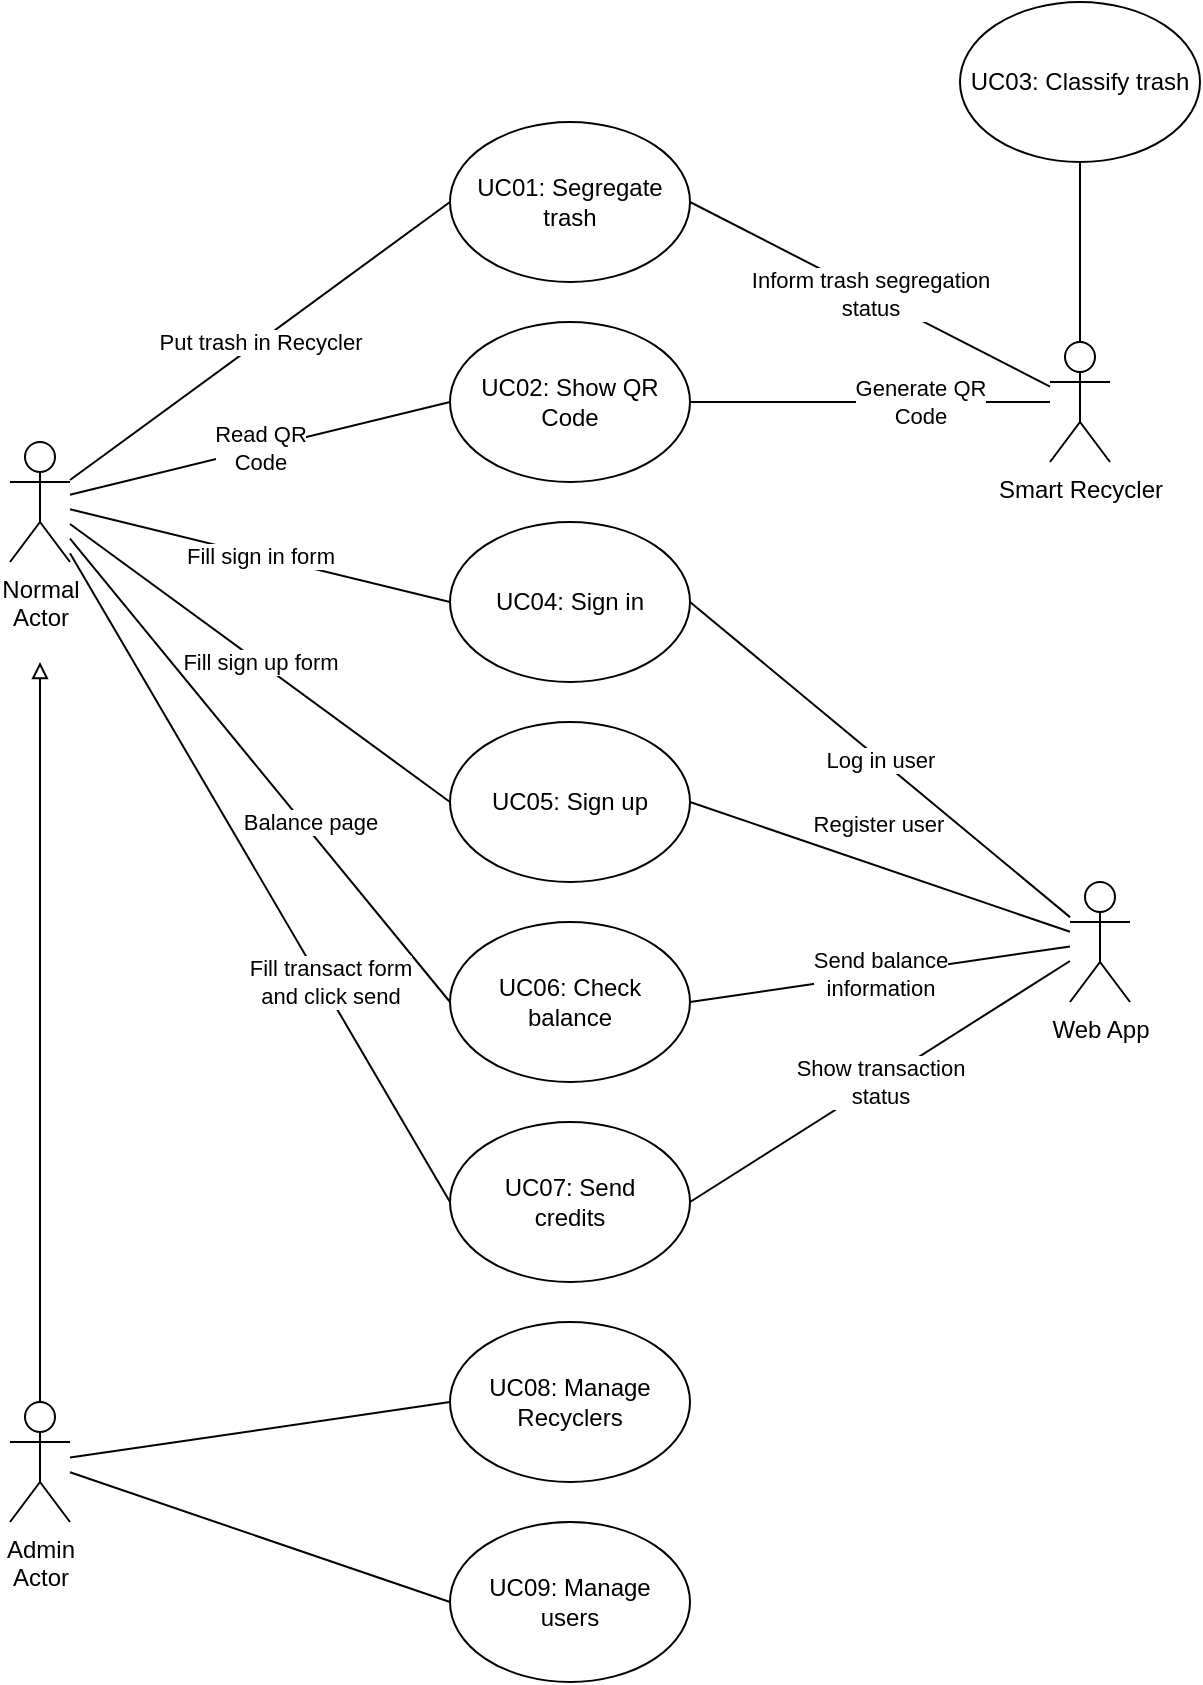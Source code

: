 <mxfile version="17.5.0" type="device" pages="2"><diagram id="uZj0L6tEhJHGp6rT_MKF" name="Use Case Diagram"><mxGraphModel dx="862" dy="1556" grid="1" gridSize="10" guides="1" tooltips="1" connect="1" arrows="1" fold="1" page="1" pageScale="1" pageWidth="850" pageHeight="1100" math="0" shadow="0"><root><mxCell id="0"/><mxCell id="1" parent="0"/><mxCell id="bv2lHqcKqA5FR6PEWT47-4" value="Put trash in Recycler" style="rounded=0;orthogonalLoop=1;jettySize=auto;html=1;entryX=0;entryY=0.5;entryDx=0;entryDy=0;endArrow=none;endFill=0;" edge="1" parent="1" source="bv2lHqcKqA5FR6PEWT47-1" target="bv2lHqcKqA5FR6PEWT47-2"><mxGeometry relative="1" as="geometry"/></mxCell><mxCell id="bv2lHqcKqA5FR6PEWT47-9" value="Read QR&lt;br&gt;Code" style="edgeStyle=none;rounded=0;orthogonalLoop=1;jettySize=auto;html=1;entryX=0;entryY=0.5;entryDx=0;entryDy=0;endArrow=none;endFill=0;" edge="1" parent="1" source="bv2lHqcKqA5FR6PEWT47-1" target="bv2lHqcKqA5FR6PEWT47-7"><mxGeometry relative="1" as="geometry"/></mxCell><mxCell id="bv2lHqcKqA5FR6PEWT47-25" value="Fill sign in form" style="edgeStyle=none;rounded=0;orthogonalLoop=1;jettySize=auto;html=1;entryX=0;entryY=0.5;entryDx=0;entryDy=0;startArrow=none;startFill=0;endArrow=none;endFill=0;" edge="1" parent="1" source="bv2lHqcKqA5FR6PEWT47-1" target="bv2lHqcKqA5FR6PEWT47-21"><mxGeometry relative="1" as="geometry"/></mxCell><mxCell id="bv2lHqcKqA5FR6PEWT47-26" value="Fill sign up form" style="edgeStyle=none;rounded=0;orthogonalLoop=1;jettySize=auto;html=1;entryX=0;entryY=0.5;entryDx=0;entryDy=0;startArrow=none;startFill=0;endArrow=none;endFill=0;" edge="1" parent="1" source="bv2lHqcKqA5FR6PEWT47-1" target="bv2lHqcKqA5FR6PEWT47-11"><mxGeometry relative="1" as="geometry"/></mxCell><mxCell id="bv2lHqcKqA5FR6PEWT47-27" value="Balance page" style="edgeStyle=none;rounded=0;orthogonalLoop=1;jettySize=auto;html=1;entryX=0;entryY=0.5;entryDx=0;entryDy=0;startArrow=none;startFill=0;endArrow=none;endFill=0;" edge="1" parent="1" source="bv2lHqcKqA5FR6PEWT47-1" target="bv2lHqcKqA5FR6PEWT47-22"><mxGeometry x="0.239" y="3" relative="1" as="geometry"><mxPoint as="offset"/></mxGeometry></mxCell><mxCell id="bv2lHqcKqA5FR6PEWT47-31" value="Fill transact form&lt;br&gt;and click send" style="edgeStyle=none;rounded=0;orthogonalLoop=1;jettySize=auto;html=1;entryX=0;entryY=0.5;entryDx=0;entryDy=0;startArrow=none;startFill=0;endArrow=none;endFill=0;" edge="1" parent="1" source="bv2lHqcKqA5FR6PEWT47-1" target="bv2lHqcKqA5FR6PEWT47-30"><mxGeometry x="0.334" y="4" relative="1" as="geometry"><mxPoint as="offset"/></mxGeometry></mxCell><mxCell id="bv2lHqcKqA5FR6PEWT47-1" value="Normal&lt;br&gt;Actor" style="shape=umlActor;verticalLabelPosition=bottom;verticalAlign=top;html=1;outlineConnect=0;" vertex="1" parent="1"><mxGeometry x="180" y="210" width="30" height="60" as="geometry"/></mxCell><mxCell id="bv2lHqcKqA5FR6PEWT47-2" value="UC01: Segregate trash" style="ellipse;whiteSpace=wrap;html=1;" vertex="1" parent="1"><mxGeometry x="400" y="50" width="120" height="80" as="geometry"/></mxCell><mxCell id="bv2lHqcKqA5FR6PEWT47-6" value="Inform trash segregation&lt;br&gt;status" style="edgeStyle=none;rounded=0;orthogonalLoop=1;jettySize=auto;html=1;entryX=1;entryY=0.5;entryDx=0;entryDy=0;endArrow=none;endFill=0;" edge="1" parent="1" source="bv2lHqcKqA5FR6PEWT47-3" target="bv2lHqcKqA5FR6PEWT47-2"><mxGeometry relative="1" as="geometry"/></mxCell><mxCell id="bv2lHqcKqA5FR6PEWT47-8" style="edgeStyle=none;rounded=0;orthogonalLoop=1;jettySize=auto;html=1;entryX=1;entryY=0.5;entryDx=0;entryDy=0;endArrow=none;endFill=0;" edge="1" parent="1" source="bv2lHqcKqA5FR6PEWT47-3" target="bv2lHqcKqA5FR6PEWT47-7"><mxGeometry relative="1" as="geometry"/></mxCell><mxCell id="bv2lHqcKqA5FR6PEWT47-10" value="Generate QR&lt;br&gt;Code" style="edgeLabel;html=1;align=center;verticalAlign=middle;resizable=0;points=[];" vertex="1" connectable="0" parent="bv2lHqcKqA5FR6PEWT47-8"><mxGeometry x="-0.278" relative="1" as="geometry"><mxPoint as="offset"/></mxGeometry></mxCell><mxCell id="bv2lHqcKqA5FR6PEWT47-16" style="edgeStyle=none;rounded=0;orthogonalLoop=1;jettySize=auto;html=1;endArrow=none;endFill=0;" edge="1" parent="1" source="bv2lHqcKqA5FR6PEWT47-3" target="bv2lHqcKqA5FR6PEWT47-15"><mxGeometry relative="1" as="geometry"/></mxCell><mxCell id="bv2lHqcKqA5FR6PEWT47-3" value="Smart Recycler" style="shape=umlActor;verticalLabelPosition=bottom;verticalAlign=top;html=1;outlineConnect=0;" vertex="1" parent="1"><mxGeometry x="700" y="160" width="30" height="60" as="geometry"/></mxCell><mxCell id="bv2lHqcKqA5FR6PEWT47-7" value="UC02: Show QR Code" style="ellipse;whiteSpace=wrap;html=1;" vertex="1" parent="1"><mxGeometry x="400" y="150" width="120" height="80" as="geometry"/></mxCell><mxCell id="bv2lHqcKqA5FR6PEWT47-17" style="edgeStyle=none;rounded=0;orthogonalLoop=1;jettySize=auto;html=1;exitX=1;exitY=0.5;exitDx=0;exitDy=0;endArrow=none;endFill=0;" edge="1" parent="1" source="bv2lHqcKqA5FR6PEWT47-11" target="bv2lHqcKqA5FR6PEWT47-13"><mxGeometry relative="1" as="geometry"/></mxCell><mxCell id="bv2lHqcKqA5FR6PEWT47-18" value="&lt;span style=&quot;color: rgb(0, 0, 0); font-family: helvetica; font-size: 11px; font-style: normal; font-weight: 400; letter-spacing: normal; text-align: center; text-indent: 0px; text-transform: none; word-spacing: 0px; background-color: rgb(255, 255, 255); display: inline; float: none;&quot;&gt;Register user&lt;/span&gt;" style="edgeLabel;html=1;align=center;verticalAlign=middle;resizable=0;points=[];" vertex="1" connectable="0" parent="bv2lHqcKqA5FR6PEWT47-17"><mxGeometry x="-0.345" relative="1" as="geometry"><mxPoint x="31" y="-11" as="offset"/></mxGeometry></mxCell><mxCell id="bv2lHqcKqA5FR6PEWT47-11" value="UC05: Sign&amp;nbsp;up" style="ellipse;whiteSpace=wrap;html=1;" vertex="1" parent="1"><mxGeometry x="400" y="350" width="120" height="80" as="geometry"/></mxCell><mxCell id="bv2lHqcKqA5FR6PEWT47-24" value="Log in user" style="edgeStyle=none;rounded=0;orthogonalLoop=1;jettySize=auto;html=1;entryX=1;entryY=0.5;entryDx=0;entryDy=0;startArrow=none;startFill=0;endArrow=none;endFill=0;" edge="1" parent="1" source="bv2lHqcKqA5FR6PEWT47-13" target="bv2lHqcKqA5FR6PEWT47-21"><mxGeometry relative="1" as="geometry"/></mxCell><mxCell id="bv2lHqcKqA5FR6PEWT47-29" value="Send balance&lt;br&gt;information" style="edgeStyle=none;rounded=0;orthogonalLoop=1;jettySize=auto;html=1;entryX=1;entryY=0.5;entryDx=0;entryDy=0;startArrow=none;startFill=0;endArrow=none;endFill=0;" edge="1" parent="1" source="bv2lHqcKqA5FR6PEWT47-13" target="bv2lHqcKqA5FR6PEWT47-22"><mxGeometry relative="1" as="geometry"/></mxCell><mxCell id="bv2lHqcKqA5FR6PEWT47-39" value="Show transaction&lt;br&gt;status" style="edgeStyle=none;rounded=0;orthogonalLoop=1;jettySize=auto;html=1;entryX=1;entryY=0.5;entryDx=0;entryDy=0;startArrow=none;startFill=0;endArrow=none;endFill=0;" edge="1" parent="1" source="bv2lHqcKqA5FR6PEWT47-13" target="bv2lHqcKqA5FR6PEWT47-30"><mxGeometry relative="1" as="geometry"/></mxCell><mxCell id="bv2lHqcKqA5FR6PEWT47-13" value="Web App" style="shape=umlActor;verticalLabelPosition=bottom;verticalAlign=top;html=1;outlineConnect=0;" vertex="1" parent="1"><mxGeometry x="710" y="430" width="30" height="60" as="geometry"/></mxCell><mxCell id="bv2lHqcKqA5FR6PEWT47-15" value="UC03: Classify trash" style="ellipse;whiteSpace=wrap;html=1;" vertex="1" parent="1"><mxGeometry x="655" y="-10" width="120" height="80" as="geometry"/></mxCell><mxCell id="bv2lHqcKqA5FR6PEWT47-21" value="UC04: Sign in" style="ellipse;whiteSpace=wrap;html=1;" vertex="1" parent="1"><mxGeometry x="400" y="250" width="120" height="80" as="geometry"/></mxCell><mxCell id="bv2lHqcKqA5FR6PEWT47-22" value="UC06: Check&lt;br&gt;balance" style="ellipse;whiteSpace=wrap;html=1;" vertex="1" parent="1"><mxGeometry x="400" y="450" width="120" height="80" as="geometry"/></mxCell><mxCell id="bv2lHqcKqA5FR6PEWT47-30" value="UC07: Send&lt;br&gt;credits" style="ellipse;whiteSpace=wrap;html=1;" vertex="1" parent="1"><mxGeometry x="400" y="550" width="120" height="80" as="geometry"/></mxCell><mxCell id="bv2lHqcKqA5FR6PEWT47-33" value="UC08: Manage&lt;br&gt;Recyclers" style="ellipse;whiteSpace=wrap;html=1;" vertex="1" parent="1"><mxGeometry x="400" y="650" width="120" height="80" as="geometry"/></mxCell><mxCell id="bv2lHqcKqA5FR6PEWT47-34" value="UC09: Manage&lt;br&gt;users" style="ellipse;whiteSpace=wrap;html=1;" vertex="1" parent="1"><mxGeometry x="400" y="750" width="120" height="80" as="geometry"/></mxCell><mxCell id="bv2lHqcKqA5FR6PEWT47-36" style="edgeStyle=none;rounded=0;orthogonalLoop=1;jettySize=auto;html=1;startArrow=none;startFill=0;endArrow=block;endFill=0;" edge="1" parent="1" source="bv2lHqcKqA5FR6PEWT47-35"><mxGeometry relative="1" as="geometry"><mxPoint x="195" y="320" as="targetPoint"/></mxGeometry></mxCell><mxCell id="bv2lHqcKqA5FR6PEWT47-37" style="edgeStyle=none;rounded=0;orthogonalLoop=1;jettySize=auto;html=1;entryX=0;entryY=0.5;entryDx=0;entryDy=0;startArrow=none;startFill=0;endArrow=none;endFill=0;" edge="1" parent="1" source="bv2lHqcKqA5FR6PEWT47-35" target="bv2lHqcKqA5FR6PEWT47-33"><mxGeometry relative="1" as="geometry"/></mxCell><mxCell id="bv2lHqcKqA5FR6PEWT47-38" style="edgeStyle=none;rounded=0;orthogonalLoop=1;jettySize=auto;html=1;entryX=0;entryY=0.5;entryDx=0;entryDy=0;startArrow=none;startFill=0;endArrow=none;endFill=0;" edge="1" parent="1" source="bv2lHqcKqA5FR6PEWT47-35" target="bv2lHqcKqA5FR6PEWT47-34"><mxGeometry relative="1" as="geometry"/></mxCell><mxCell id="bv2lHqcKqA5FR6PEWT47-35" value="Admin&lt;br&gt;Actor" style="shape=umlActor;verticalLabelPosition=bottom;verticalAlign=top;html=1;outlineConnect=0;" vertex="1" parent="1"><mxGeometry x="180" y="690" width="30" height="60" as="geometry"/></mxCell></root></mxGraphModel></diagram><diagram id="1oELfqXzq819IAI7ptCb" name="ER Diagram"><mxGraphModel dx="843" dy="524" grid="1" gridSize="10" guides="1" tooltips="1" connect="1" arrows="1" fold="1" page="1" pageScale="1" pageWidth="850" pageHeight="1100" math="0" shadow="0"><root><mxCell id="0"/><mxCell id="1" parent="0"/><mxCell id="t6aFlJx0h8vikKU0AEE8-4" value="Users" style="shape=table;startSize=30;container=1;collapsible=1;childLayout=tableLayout;fixedRows=1;rowLines=0;fontStyle=1;align=center;resizeLast=1;" vertex="1" parent="1"><mxGeometry x="110" y="160" width="330" height="160" as="geometry"><mxRectangle x="70" y="180" width="60" height="30" as="alternateBounds"/></mxGeometry></mxCell><mxCell id="t6aFlJx0h8vikKU0AEE8-5" value="" style="shape=tableRow;horizontal=0;startSize=0;swimlaneHead=0;swimlaneBody=0;fillColor=none;collapsible=0;dropTarget=0;points=[[0,0.5],[1,0.5]];portConstraint=eastwest;top=0;left=0;right=0;bottom=1;" vertex="1" parent="t6aFlJx0h8vikKU0AEE8-4"><mxGeometry y="30" width="330" height="30" as="geometry"/></mxCell><mxCell id="t6aFlJx0h8vikKU0AEE8-6" value="PK" style="shape=partialRectangle;connectable=0;fillColor=none;top=0;left=0;bottom=0;right=0;fontStyle=1;overflow=hidden;" vertex="1" parent="t6aFlJx0h8vikKU0AEE8-5"><mxGeometry width="30" height="30" as="geometry"><mxRectangle width="30" height="30" as="alternateBounds"/></mxGeometry></mxCell><mxCell id="t6aFlJx0h8vikKU0AEE8-7" value="username" style="shape=partialRectangle;connectable=0;fillColor=none;top=0;left=0;bottom=0;right=0;align=left;spacingLeft=6;fontStyle=5;overflow=hidden;" vertex="1" parent="t6aFlJx0h8vikKU0AEE8-5"><mxGeometry x="30" width="150" height="30" as="geometry"><mxRectangle width="150" height="30" as="alternateBounds"/></mxGeometry></mxCell><mxCell id="t6aFlJx0h8vikKU0AEE8-33" value="VARCHAR(200)" style="shape=partialRectangle;connectable=0;fillColor=none;top=0;left=0;bottom=0;right=0;align=left;spacingLeft=6;fontStyle=5;overflow=hidden;" vertex="1" parent="t6aFlJx0h8vikKU0AEE8-5"><mxGeometry x="180" width="150" height="30" as="geometry"><mxRectangle width="150" height="30" as="alternateBounds"/></mxGeometry></mxCell><mxCell id="t6aFlJx0h8vikKU0AEE8-8" value="" style="shape=tableRow;horizontal=0;startSize=0;swimlaneHead=0;swimlaneBody=0;fillColor=none;collapsible=0;dropTarget=0;points=[[0,0.5],[1,0.5]];portConstraint=eastwest;top=0;left=0;right=0;bottom=0;" vertex="1" parent="t6aFlJx0h8vikKU0AEE8-4"><mxGeometry y="60" width="330" height="30" as="geometry"/></mxCell><mxCell id="t6aFlJx0h8vikKU0AEE8-9" value="" style="shape=partialRectangle;connectable=0;fillColor=none;top=0;left=0;bottom=0;right=0;editable=1;overflow=hidden;" vertex="1" parent="t6aFlJx0h8vikKU0AEE8-8"><mxGeometry width="30" height="30" as="geometry"><mxRectangle width="30" height="30" as="alternateBounds"/></mxGeometry></mxCell><mxCell id="t6aFlJx0h8vikKU0AEE8-10" value="hash" style="shape=partialRectangle;connectable=0;fillColor=none;top=0;left=0;bottom=0;right=0;align=left;spacingLeft=6;overflow=hidden;" vertex="1" parent="t6aFlJx0h8vikKU0AEE8-8"><mxGeometry x="30" width="150" height="30" as="geometry"><mxRectangle width="150" height="30" as="alternateBounds"/></mxGeometry></mxCell><mxCell id="t6aFlJx0h8vikKU0AEE8-34" value="VARCHAR(64)" style="shape=partialRectangle;connectable=0;fillColor=none;top=0;left=0;bottom=0;right=0;align=left;spacingLeft=6;overflow=hidden;" vertex="1" parent="t6aFlJx0h8vikKU0AEE8-8"><mxGeometry x="180" width="150" height="30" as="geometry"><mxRectangle width="150" height="30" as="alternateBounds"/></mxGeometry></mxCell><mxCell id="t6aFlJx0h8vikKU0AEE8-11" value="" style="shape=tableRow;horizontal=0;startSize=0;swimlaneHead=0;swimlaneBody=0;fillColor=none;collapsible=0;dropTarget=0;points=[[0,0.5],[1,0.5]];portConstraint=eastwest;top=0;left=0;right=0;bottom=0;" vertex="1" parent="t6aFlJx0h8vikKU0AEE8-4"><mxGeometry y="90" width="330" height="30" as="geometry"/></mxCell><mxCell id="t6aFlJx0h8vikKU0AEE8-12" value="" style="shape=partialRectangle;connectable=0;fillColor=none;top=0;left=0;bottom=0;right=0;editable=1;overflow=hidden;" vertex="1" parent="t6aFlJx0h8vikKU0AEE8-11"><mxGeometry width="30" height="30" as="geometry"><mxRectangle width="30" height="30" as="alternateBounds"/></mxGeometry></mxCell><mxCell id="t6aFlJx0h8vikKU0AEE8-13" value="isAdmin" style="shape=partialRectangle;connectable=0;fillColor=none;top=0;left=0;bottom=0;right=0;align=left;spacingLeft=6;overflow=hidden;" vertex="1" parent="t6aFlJx0h8vikKU0AEE8-11"><mxGeometry x="30" width="150" height="30" as="geometry"><mxRectangle width="150" height="30" as="alternateBounds"/></mxGeometry></mxCell><mxCell id="t6aFlJx0h8vikKU0AEE8-35" value="boolean" style="shape=partialRectangle;connectable=0;fillColor=none;top=0;left=0;bottom=0;right=0;align=left;spacingLeft=6;overflow=hidden;" vertex="1" parent="t6aFlJx0h8vikKU0AEE8-11"><mxGeometry x="180" width="150" height="30" as="geometry"><mxRectangle width="150" height="30" as="alternateBounds"/></mxGeometry></mxCell><mxCell id="t6aFlJx0h8vikKU0AEE8-17" style="shape=tableRow;horizontal=0;startSize=0;swimlaneHead=0;swimlaneBody=0;fillColor=none;collapsible=0;dropTarget=0;points=[[0,0.5],[1,0.5]];portConstraint=eastwest;top=0;left=0;right=0;bottom=0;" vertex="1" parent="t6aFlJx0h8vikKU0AEE8-4"><mxGeometry y="120" width="330" height="30" as="geometry"/></mxCell><mxCell id="t6aFlJx0h8vikKU0AEE8-18" style="shape=partialRectangle;connectable=0;fillColor=none;top=0;left=0;bottom=0;right=0;editable=1;overflow=hidden;" vertex="1" parent="t6aFlJx0h8vikKU0AEE8-17"><mxGeometry width="30" height="30" as="geometry"><mxRectangle width="30" height="30" as="alternateBounds"/></mxGeometry></mxCell><mxCell id="t6aFlJx0h8vikKU0AEE8-19" value="balance" style="shape=partialRectangle;connectable=0;fillColor=none;top=0;left=0;bottom=0;right=0;align=left;spacingLeft=6;overflow=hidden;" vertex="1" parent="t6aFlJx0h8vikKU0AEE8-17"><mxGeometry x="30" width="150" height="30" as="geometry"><mxRectangle width="150" height="30" as="alternateBounds"/></mxGeometry></mxCell><mxCell id="t6aFlJx0h8vikKU0AEE8-36" value="float(4)" style="shape=partialRectangle;connectable=0;fillColor=none;top=0;left=0;bottom=0;right=0;align=left;spacingLeft=6;overflow=hidden;" vertex="1" parent="t6aFlJx0h8vikKU0AEE8-17"><mxGeometry x="180" width="150" height="30" as="geometry"><mxRectangle width="150" height="30" as="alternateBounds"/></mxGeometry></mxCell><mxCell id="t6aFlJx0h8vikKU0AEE8-54" value="Classifications" style="shape=table;startSize=30;container=1;collapsible=1;childLayout=tableLayout;fixedRows=1;rowLines=0;fontStyle=1;align=center;resizeLast=1;" vertex="1" parent="1"><mxGeometry x="570" y="360" width="330" height="190" as="geometry"><mxRectangle x="70" y="180" width="60" height="30" as="alternateBounds"/></mxGeometry></mxCell><mxCell id="t6aFlJx0h8vikKU0AEE8-55" value="" style="shape=tableRow;horizontal=0;startSize=0;swimlaneHead=0;swimlaneBody=0;fillColor=none;collapsible=0;dropTarget=0;points=[[0,0.5],[1,0.5]];portConstraint=eastwest;top=0;left=0;right=0;bottom=1;" vertex="1" parent="t6aFlJx0h8vikKU0AEE8-54"><mxGeometry y="30" width="330" height="30" as="geometry"/></mxCell><mxCell id="t6aFlJx0h8vikKU0AEE8-56" value="PK" style="shape=partialRectangle;connectable=0;fillColor=none;top=0;left=0;bottom=0;right=0;fontStyle=1;overflow=hidden;" vertex="1" parent="t6aFlJx0h8vikKU0AEE8-55"><mxGeometry width="30" height="30" as="geometry"><mxRectangle width="30" height="30" as="alternateBounds"/></mxGeometry></mxCell><mxCell id="t6aFlJx0h8vikKU0AEE8-57" value="ID" style="shape=partialRectangle;connectable=0;fillColor=none;top=0;left=0;bottom=0;right=0;align=left;spacingLeft=6;fontStyle=5;overflow=hidden;" vertex="1" parent="t6aFlJx0h8vikKU0AEE8-55"><mxGeometry x="30" width="150" height="30" as="geometry"><mxRectangle width="150" height="30" as="alternateBounds"/></mxGeometry></mxCell><mxCell id="t6aFlJx0h8vikKU0AEE8-58" value="INT" style="shape=partialRectangle;connectable=0;fillColor=none;top=0;left=0;bottom=0;right=0;align=left;spacingLeft=6;fontStyle=5;overflow=hidden;" vertex="1" parent="t6aFlJx0h8vikKU0AEE8-55"><mxGeometry x="180" width="150" height="30" as="geometry"><mxRectangle width="150" height="30" as="alternateBounds"/></mxGeometry></mxCell><mxCell id="t6aFlJx0h8vikKU0AEE8-59" value="" style="shape=tableRow;horizontal=0;startSize=0;swimlaneHead=0;swimlaneBody=0;fillColor=none;collapsible=0;dropTarget=0;points=[[0,0.5],[1,0.5]];portConstraint=eastwest;top=0;left=0;right=0;bottom=0;" vertex="1" parent="t6aFlJx0h8vikKU0AEE8-54"><mxGeometry y="60" width="330" height="30" as="geometry"/></mxCell><mxCell id="t6aFlJx0h8vikKU0AEE8-60" value="" style="shape=partialRectangle;connectable=0;fillColor=none;top=0;left=0;bottom=0;right=0;editable=1;overflow=hidden;" vertex="1" parent="t6aFlJx0h8vikKU0AEE8-59"><mxGeometry width="30" height="30" as="geometry"><mxRectangle width="30" height="30" as="alternateBounds"/></mxGeometry></mxCell><mxCell id="t6aFlJx0h8vikKU0AEE8-61" value="label" style="shape=partialRectangle;connectable=0;fillColor=none;top=0;left=0;bottom=0;right=0;align=left;spacingLeft=6;overflow=hidden;" vertex="1" parent="t6aFlJx0h8vikKU0AEE8-59"><mxGeometry x="30" width="150" height="30" as="geometry"><mxRectangle width="150" height="30" as="alternateBounds"/></mxGeometry></mxCell><mxCell id="t6aFlJx0h8vikKU0AEE8-62" value="INT" style="shape=partialRectangle;connectable=0;fillColor=none;top=0;left=0;bottom=0;right=0;align=left;spacingLeft=6;overflow=hidden;" vertex="1" parent="t6aFlJx0h8vikKU0AEE8-59"><mxGeometry x="180" width="150" height="30" as="geometry"><mxRectangle width="150" height="30" as="alternateBounds"/></mxGeometry></mxCell><mxCell id="t6aFlJx0h8vikKU0AEE8-114" style="shape=tableRow;horizontal=0;startSize=0;swimlaneHead=0;swimlaneBody=0;fillColor=none;collapsible=0;dropTarget=0;points=[[0,0.5],[1,0.5]];portConstraint=eastwest;top=0;left=0;right=0;bottom=0;" vertex="1" parent="t6aFlJx0h8vikKU0AEE8-54"><mxGeometry y="90" width="330" height="30" as="geometry"/></mxCell><mxCell id="t6aFlJx0h8vikKU0AEE8-115" style="shape=partialRectangle;connectable=0;fillColor=none;top=0;left=0;bottom=0;right=0;editable=1;overflow=hidden;" vertex="1" parent="t6aFlJx0h8vikKU0AEE8-114"><mxGeometry width="30" height="30" as="geometry"><mxRectangle width="30" height="30" as="alternateBounds"/></mxGeometry></mxCell><mxCell id="t6aFlJx0h8vikKU0AEE8-116" value="redeemCode" style="shape=partialRectangle;connectable=0;fillColor=none;top=0;left=0;bottom=0;right=0;align=left;spacingLeft=6;overflow=hidden;" vertex="1" parent="t6aFlJx0h8vikKU0AEE8-114"><mxGeometry x="30" width="150" height="30" as="geometry"><mxRectangle width="150" height="30" as="alternateBounds"/></mxGeometry></mxCell><mxCell id="t6aFlJx0h8vikKU0AEE8-117" value="VARCHAR(24)" style="shape=partialRectangle;connectable=0;fillColor=none;top=0;left=0;bottom=0;right=0;align=left;spacingLeft=6;overflow=hidden;" vertex="1" parent="t6aFlJx0h8vikKU0AEE8-114"><mxGeometry x="180" width="150" height="30" as="geometry"><mxRectangle width="150" height="30" as="alternateBounds"/></mxGeometry></mxCell><mxCell id="t6aFlJx0h8vikKU0AEE8-118" style="shape=tableRow;horizontal=0;startSize=0;swimlaneHead=0;swimlaneBody=0;fillColor=none;collapsible=0;dropTarget=0;points=[[0,0.5],[1,0.5]];portConstraint=eastwest;top=0;left=0;right=0;bottom=0;" vertex="1" parent="t6aFlJx0h8vikKU0AEE8-54"><mxGeometry y="120" width="330" height="30" as="geometry"/></mxCell><mxCell id="t6aFlJx0h8vikKU0AEE8-119" style="shape=partialRectangle;connectable=0;fillColor=none;top=0;left=0;bottom=0;right=0;editable=1;overflow=hidden;" vertex="1" parent="t6aFlJx0h8vikKU0AEE8-118"><mxGeometry width="30" height="30" as="geometry"><mxRectangle width="30" height="30" as="alternateBounds"/></mxGeometry></mxCell><mxCell id="t6aFlJx0h8vikKU0AEE8-120" value="isRedeemed" style="shape=partialRectangle;connectable=0;fillColor=none;top=0;left=0;bottom=0;right=0;align=left;spacingLeft=6;overflow=hidden;" vertex="1" parent="t6aFlJx0h8vikKU0AEE8-118"><mxGeometry x="30" width="150" height="30" as="geometry"><mxRectangle width="150" height="30" as="alternateBounds"/></mxGeometry></mxCell><mxCell id="t6aFlJx0h8vikKU0AEE8-121" value="boolean" style="shape=partialRectangle;connectable=0;fillColor=none;top=0;left=0;bottom=0;right=0;align=left;spacingLeft=6;overflow=hidden;" vertex="1" parent="t6aFlJx0h8vikKU0AEE8-118"><mxGeometry x="180" width="150" height="30" as="geometry"><mxRectangle width="150" height="30" as="alternateBounds"/></mxGeometry></mxCell><mxCell id="t6aFlJx0h8vikKU0AEE8-110" style="shape=tableRow;horizontal=0;startSize=0;swimlaneHead=0;swimlaneBody=0;fillColor=none;collapsible=0;dropTarget=0;points=[[0,0.5],[1,0.5]];portConstraint=eastwest;top=0;left=0;right=0;bottom=0;" vertex="1" parent="t6aFlJx0h8vikKU0AEE8-54"><mxGeometry y="150" width="330" height="30" as="geometry"/></mxCell><mxCell id="t6aFlJx0h8vikKU0AEE8-111" style="shape=partialRectangle;connectable=0;fillColor=none;top=0;left=0;bottom=0;right=0;editable=1;overflow=hidden;" vertex="1" parent="t6aFlJx0h8vikKU0AEE8-110"><mxGeometry width="30" height="30" as="geometry"><mxRectangle width="30" height="30" as="alternateBounds"/></mxGeometry></mxCell><mxCell id="t6aFlJx0h8vikKU0AEE8-112" value="imagePath" style="shape=partialRectangle;connectable=0;fillColor=none;top=0;left=0;bottom=0;right=0;align=left;spacingLeft=6;overflow=hidden;" vertex="1" parent="t6aFlJx0h8vikKU0AEE8-110"><mxGeometry x="30" width="150" height="30" as="geometry"><mxRectangle width="150" height="30" as="alternateBounds"/></mxGeometry></mxCell><mxCell id="t6aFlJx0h8vikKU0AEE8-113" value="VARCHAR(1000)" style="shape=partialRectangle;connectable=0;fillColor=none;top=0;left=0;bottom=0;right=0;align=left;spacingLeft=6;overflow=hidden;" vertex="1" parent="t6aFlJx0h8vikKU0AEE8-110"><mxGeometry x="180" width="150" height="30" as="geometry"><mxRectangle width="150" height="30" as="alternateBounds"/></mxGeometry></mxCell><mxCell id="t6aFlJx0h8vikKU0AEE8-71" style="edgeStyle=none;rounded=0;orthogonalLoop=1;jettySize=auto;html=1;startArrow=ERmandOne;startFill=0;endArrow=ERzeroToMany;endFill=0;" edge="1" parent="1" source="t6aFlJx0h8vikKU0AEE8-138" target="t6aFlJx0h8vikKU0AEE8-54"><mxGeometry relative="1" as="geometry"><mxPoint x="510" y="475" as="targetPoint"/><mxPoint x="440" y="455" as="sourcePoint"/></mxGeometry></mxCell><mxCell id="t6aFlJx0h8vikKU0AEE8-90" value="Transactions" style="shape=table;startSize=30;container=1;collapsible=1;childLayout=tableLayout;fixedRows=1;rowLines=0;fontStyle=1;align=center;resizeLast=1;" vertex="1" parent="1"><mxGeometry x="570" y="145" width="330" height="190" as="geometry"><mxRectangle x="70" y="180" width="60" height="30" as="alternateBounds"/></mxGeometry></mxCell><mxCell id="t6aFlJx0h8vikKU0AEE8-91" value="" style="shape=tableRow;horizontal=0;startSize=0;swimlaneHead=0;swimlaneBody=0;fillColor=none;collapsible=0;dropTarget=0;points=[[0,0.5],[1,0.5]];portConstraint=eastwest;top=0;left=0;right=0;bottom=1;" vertex="1" parent="t6aFlJx0h8vikKU0AEE8-90"><mxGeometry y="30" width="330" height="30" as="geometry"/></mxCell><mxCell id="t6aFlJx0h8vikKU0AEE8-92" value="PK" style="shape=partialRectangle;connectable=0;fillColor=none;top=0;left=0;bottom=0;right=0;fontStyle=1;overflow=hidden;" vertex="1" parent="t6aFlJx0h8vikKU0AEE8-91"><mxGeometry width="30" height="30" as="geometry"><mxRectangle width="30" height="30" as="alternateBounds"/></mxGeometry></mxCell><mxCell id="t6aFlJx0h8vikKU0AEE8-93" value="ID" style="shape=partialRectangle;connectable=0;fillColor=none;top=0;left=0;bottom=0;right=0;align=left;spacingLeft=6;fontStyle=5;overflow=hidden;" vertex="1" parent="t6aFlJx0h8vikKU0AEE8-91"><mxGeometry x="30" width="150" height="30" as="geometry"><mxRectangle width="150" height="30" as="alternateBounds"/></mxGeometry></mxCell><mxCell id="t6aFlJx0h8vikKU0AEE8-94" value="INT" style="shape=partialRectangle;connectable=0;fillColor=none;top=0;left=0;bottom=0;right=0;align=left;spacingLeft=6;fontStyle=5;overflow=hidden;" vertex="1" parent="t6aFlJx0h8vikKU0AEE8-91"><mxGeometry x="180" width="150" height="30" as="geometry"><mxRectangle width="150" height="30" as="alternateBounds"/></mxGeometry></mxCell><mxCell id="t6aFlJx0h8vikKU0AEE8-95" value="" style="shape=tableRow;horizontal=0;startSize=0;swimlaneHead=0;swimlaneBody=0;fillColor=none;collapsible=0;dropTarget=0;points=[[0,0.5],[1,0.5]];portConstraint=eastwest;top=0;left=0;right=0;bottom=0;" vertex="1" parent="t6aFlJx0h8vikKU0AEE8-90"><mxGeometry y="60" width="330" height="30" as="geometry"/></mxCell><mxCell id="t6aFlJx0h8vikKU0AEE8-96" value="" style="shape=partialRectangle;connectable=0;fillColor=none;top=0;left=0;bottom=0;right=0;editable=1;overflow=hidden;" vertex="1" parent="t6aFlJx0h8vikKU0AEE8-95"><mxGeometry width="30" height="30" as="geometry"><mxRectangle width="30" height="30" as="alternateBounds"/></mxGeometry></mxCell><mxCell id="t6aFlJx0h8vikKU0AEE8-97" value="to" style="shape=partialRectangle;connectable=0;fillColor=none;top=0;left=0;bottom=0;right=0;align=left;spacingLeft=6;overflow=hidden;" vertex="1" parent="t6aFlJx0h8vikKU0AEE8-95"><mxGeometry x="30" width="150" height="30" as="geometry"><mxRectangle width="150" height="30" as="alternateBounds"/></mxGeometry></mxCell><mxCell id="t6aFlJx0h8vikKU0AEE8-98" value="VARCHAR(200)" style="shape=partialRectangle;connectable=0;fillColor=none;top=0;left=0;bottom=0;right=0;align=left;spacingLeft=6;overflow=hidden;" vertex="1" parent="t6aFlJx0h8vikKU0AEE8-95"><mxGeometry x="180" width="150" height="30" as="geometry"><mxRectangle width="150" height="30" as="alternateBounds"/></mxGeometry></mxCell><mxCell id="t6aFlJx0h8vikKU0AEE8-99" value="" style="shape=tableRow;horizontal=0;startSize=0;swimlaneHead=0;swimlaneBody=0;fillColor=none;collapsible=0;dropTarget=0;points=[[0,0.5],[1,0.5]];portConstraint=eastwest;top=0;left=0;right=0;bottom=0;" vertex="1" parent="t6aFlJx0h8vikKU0AEE8-90"><mxGeometry y="90" width="330" height="30" as="geometry"/></mxCell><mxCell id="t6aFlJx0h8vikKU0AEE8-100" value="" style="shape=partialRectangle;connectable=0;fillColor=none;top=0;left=0;bottom=0;right=0;editable=1;overflow=hidden;" vertex="1" parent="t6aFlJx0h8vikKU0AEE8-99"><mxGeometry width="30" height="30" as="geometry"><mxRectangle width="30" height="30" as="alternateBounds"/></mxGeometry></mxCell><mxCell id="t6aFlJx0h8vikKU0AEE8-101" value="from" style="shape=partialRectangle;connectable=0;fillColor=none;top=0;left=0;bottom=0;right=0;align=left;spacingLeft=6;overflow=hidden;" vertex="1" parent="t6aFlJx0h8vikKU0AEE8-99"><mxGeometry x="30" width="150" height="30" as="geometry"><mxRectangle width="150" height="30" as="alternateBounds"/></mxGeometry></mxCell><mxCell id="t6aFlJx0h8vikKU0AEE8-102" value="VARCHAR(200)" style="shape=partialRectangle;connectable=0;fillColor=none;top=0;left=0;bottom=0;right=0;align=left;spacingLeft=6;overflow=hidden;" vertex="1" parent="t6aFlJx0h8vikKU0AEE8-99"><mxGeometry x="180" width="150" height="30" as="geometry"><mxRectangle width="150" height="30" as="alternateBounds"/></mxGeometry></mxCell><mxCell id="t6aFlJx0h8vikKU0AEE8-103" style="shape=tableRow;horizontal=0;startSize=0;swimlaneHead=0;swimlaneBody=0;fillColor=none;collapsible=0;dropTarget=0;points=[[0,0.5],[1,0.5]];portConstraint=eastwest;top=0;left=0;right=0;bottom=0;" vertex="1" parent="t6aFlJx0h8vikKU0AEE8-90"><mxGeometry y="120" width="330" height="30" as="geometry"/></mxCell><mxCell id="t6aFlJx0h8vikKU0AEE8-104" style="shape=partialRectangle;connectable=0;fillColor=none;top=0;left=0;bottom=0;right=0;editable=1;overflow=hidden;" vertex="1" parent="t6aFlJx0h8vikKU0AEE8-103"><mxGeometry width="30" height="30" as="geometry"><mxRectangle width="30" height="30" as="alternateBounds"/></mxGeometry></mxCell><mxCell id="t6aFlJx0h8vikKU0AEE8-105" value="amount" style="shape=partialRectangle;connectable=0;fillColor=none;top=0;left=0;bottom=0;right=0;align=left;spacingLeft=6;overflow=hidden;" vertex="1" parent="t6aFlJx0h8vikKU0AEE8-103"><mxGeometry x="30" width="150" height="30" as="geometry"><mxRectangle width="150" height="30" as="alternateBounds"/></mxGeometry></mxCell><mxCell id="t6aFlJx0h8vikKU0AEE8-106" value="float(4)" style="shape=partialRectangle;connectable=0;fillColor=none;top=0;left=0;bottom=0;right=0;align=left;spacingLeft=6;overflow=hidden;" vertex="1" parent="t6aFlJx0h8vikKU0AEE8-103"><mxGeometry x="180" width="150" height="30" as="geometry"><mxRectangle width="150" height="30" as="alternateBounds"/></mxGeometry></mxCell><mxCell id="t6aFlJx0h8vikKU0AEE8-122" style="shape=tableRow;horizontal=0;startSize=0;swimlaneHead=0;swimlaneBody=0;fillColor=none;collapsible=0;dropTarget=0;points=[[0,0.5],[1,0.5]];portConstraint=eastwest;top=0;left=0;right=0;bottom=0;" vertex="1" parent="t6aFlJx0h8vikKU0AEE8-90"><mxGeometry y="150" width="330" height="30" as="geometry"/></mxCell><mxCell id="t6aFlJx0h8vikKU0AEE8-123" style="shape=partialRectangle;connectable=0;fillColor=none;top=0;left=0;bottom=0;right=0;editable=1;overflow=hidden;" vertex="1" parent="t6aFlJx0h8vikKU0AEE8-122"><mxGeometry width="30" height="30" as="geometry"><mxRectangle width="30" height="30" as="alternateBounds"/></mxGeometry></mxCell><mxCell id="t6aFlJx0h8vikKU0AEE8-124" value="createdAt" style="shape=partialRectangle;connectable=0;fillColor=none;top=0;left=0;bottom=0;right=0;align=left;spacingLeft=6;overflow=hidden;" vertex="1" parent="t6aFlJx0h8vikKU0AEE8-122"><mxGeometry x="30" width="150" height="30" as="geometry"><mxRectangle width="150" height="30" as="alternateBounds"/></mxGeometry></mxCell><mxCell id="t6aFlJx0h8vikKU0AEE8-125" value="TIMESTAMP" style="shape=partialRectangle;connectable=0;fillColor=none;top=0;left=0;bottom=0;right=0;align=left;spacingLeft=6;overflow=hidden;" vertex="1" parent="t6aFlJx0h8vikKU0AEE8-122"><mxGeometry x="180" width="150" height="30" as="geometry"><mxRectangle width="150" height="30" as="alternateBounds"/></mxGeometry></mxCell><mxCell id="t6aFlJx0h8vikKU0AEE8-109" style="edgeStyle=none;rounded=0;orthogonalLoop=1;jettySize=auto;html=1;startArrow=ERzeroToMany;startFill=0;endArrow=ERoneToMany;endFill=0;" edge="1" parent="1" source="t6aFlJx0h8vikKU0AEE8-90" target="t6aFlJx0h8vikKU0AEE8-4"><mxGeometry relative="1" as="geometry"/></mxCell><mxCell id="t6aFlJx0h8vikKU0AEE8-138" value="Recyclers" style="shape=table;startSize=30;container=1;collapsible=1;childLayout=tableLayout;fixedRows=1;rowLines=0;fontStyle=1;align=center;resizeLast=1;" vertex="1" parent="1"><mxGeometry x="110" y="390" width="330" height="130" as="geometry"><mxRectangle x="70" y="180" width="60" height="30" as="alternateBounds"/></mxGeometry></mxCell><mxCell id="t6aFlJx0h8vikKU0AEE8-139" value="" style="shape=tableRow;horizontal=0;startSize=0;swimlaneHead=0;swimlaneBody=0;fillColor=none;collapsible=0;dropTarget=0;points=[[0,0.5],[1,0.5]];portConstraint=eastwest;top=0;left=0;right=0;bottom=1;" vertex="1" parent="t6aFlJx0h8vikKU0AEE8-138"><mxGeometry y="30" width="330" height="30" as="geometry"/></mxCell><mxCell id="t6aFlJx0h8vikKU0AEE8-140" value="PK" style="shape=partialRectangle;connectable=0;fillColor=none;top=0;left=0;bottom=0;right=0;fontStyle=1;overflow=hidden;" vertex="1" parent="t6aFlJx0h8vikKU0AEE8-139"><mxGeometry width="30" height="30" as="geometry"><mxRectangle width="30" height="30" as="alternateBounds"/></mxGeometry></mxCell><mxCell id="t6aFlJx0h8vikKU0AEE8-141" value="ID" style="shape=partialRectangle;connectable=0;fillColor=none;top=0;left=0;bottom=0;right=0;align=left;spacingLeft=6;fontStyle=5;overflow=hidden;" vertex="1" parent="t6aFlJx0h8vikKU0AEE8-139"><mxGeometry x="30" width="150" height="30" as="geometry"><mxRectangle width="150" height="30" as="alternateBounds"/></mxGeometry></mxCell><mxCell id="t6aFlJx0h8vikKU0AEE8-142" value="INT" style="shape=partialRectangle;connectable=0;fillColor=none;top=0;left=0;bottom=0;right=0;align=left;spacingLeft=6;fontStyle=5;overflow=hidden;" vertex="1" parent="t6aFlJx0h8vikKU0AEE8-139"><mxGeometry x="180" width="150" height="30" as="geometry"><mxRectangle width="150" height="30" as="alternateBounds"/></mxGeometry></mxCell><mxCell id="t6aFlJx0h8vikKU0AEE8-143" value="" style="shape=tableRow;horizontal=0;startSize=0;swimlaneHead=0;swimlaneBody=0;fillColor=none;collapsible=0;dropTarget=0;points=[[0,0.5],[1,0.5]];portConstraint=eastwest;top=0;left=0;right=0;bottom=0;" vertex="1" parent="t6aFlJx0h8vikKU0AEE8-138"><mxGeometry y="60" width="330" height="30" as="geometry"/></mxCell><mxCell id="t6aFlJx0h8vikKU0AEE8-144" value="" style="shape=partialRectangle;connectable=0;fillColor=none;top=0;left=0;bottom=0;right=0;editable=1;overflow=hidden;" vertex="1" parent="t6aFlJx0h8vikKU0AEE8-143"><mxGeometry width="30" height="30" as="geometry"><mxRectangle width="30" height="30" as="alternateBounds"/></mxGeometry></mxCell><mxCell id="t6aFlJx0h8vikKU0AEE8-145" value="name" style="shape=partialRectangle;connectable=0;fillColor=none;top=0;left=0;bottom=0;right=0;align=left;spacingLeft=6;overflow=hidden;" vertex="1" parent="t6aFlJx0h8vikKU0AEE8-143"><mxGeometry x="30" width="150" height="30" as="geometry"><mxRectangle width="150" height="30" as="alternateBounds"/></mxGeometry></mxCell><mxCell id="t6aFlJx0h8vikKU0AEE8-146" value="VARCHAR(40)" style="shape=partialRectangle;connectable=0;fillColor=none;top=0;left=0;bottom=0;right=0;align=left;spacingLeft=6;overflow=hidden;" vertex="1" parent="t6aFlJx0h8vikKU0AEE8-143"><mxGeometry x="180" width="150" height="30" as="geometry"><mxRectangle width="150" height="30" as="alternateBounds"/></mxGeometry></mxCell><mxCell id="t6aFlJx0h8vikKU0AEE8-147" value="" style="shape=tableRow;horizontal=0;startSize=0;swimlaneHead=0;swimlaneBody=0;fillColor=none;collapsible=0;dropTarget=0;points=[[0,0.5],[1,0.5]];portConstraint=eastwest;top=0;left=0;right=0;bottom=0;" vertex="1" parent="t6aFlJx0h8vikKU0AEE8-138"><mxGeometry y="90" width="330" height="30" as="geometry"/></mxCell><mxCell id="t6aFlJx0h8vikKU0AEE8-148" value="" style="shape=partialRectangle;connectable=0;fillColor=none;top=0;left=0;bottom=0;right=0;editable=1;overflow=hidden;" vertex="1" parent="t6aFlJx0h8vikKU0AEE8-147"><mxGeometry width="30" height="30" as="geometry"><mxRectangle width="30" height="30" as="alternateBounds"/></mxGeometry></mxCell><mxCell id="t6aFlJx0h8vikKU0AEE8-149" value="description" style="shape=partialRectangle;connectable=0;fillColor=none;top=0;left=0;bottom=0;right=0;align=left;spacingLeft=6;overflow=hidden;" vertex="1" parent="t6aFlJx0h8vikKU0AEE8-147"><mxGeometry x="30" width="150" height="30" as="geometry"><mxRectangle width="150" height="30" as="alternateBounds"/></mxGeometry></mxCell><mxCell id="t6aFlJx0h8vikKU0AEE8-150" value="TEXT" style="shape=partialRectangle;connectable=0;fillColor=none;top=0;left=0;bottom=0;right=0;align=left;spacingLeft=6;overflow=hidden;" vertex="1" parent="t6aFlJx0h8vikKU0AEE8-147"><mxGeometry x="180" width="150" height="30" as="geometry"><mxRectangle width="150" height="30" as="alternateBounds"/></mxGeometry></mxCell></root></mxGraphModel></diagram></mxfile>